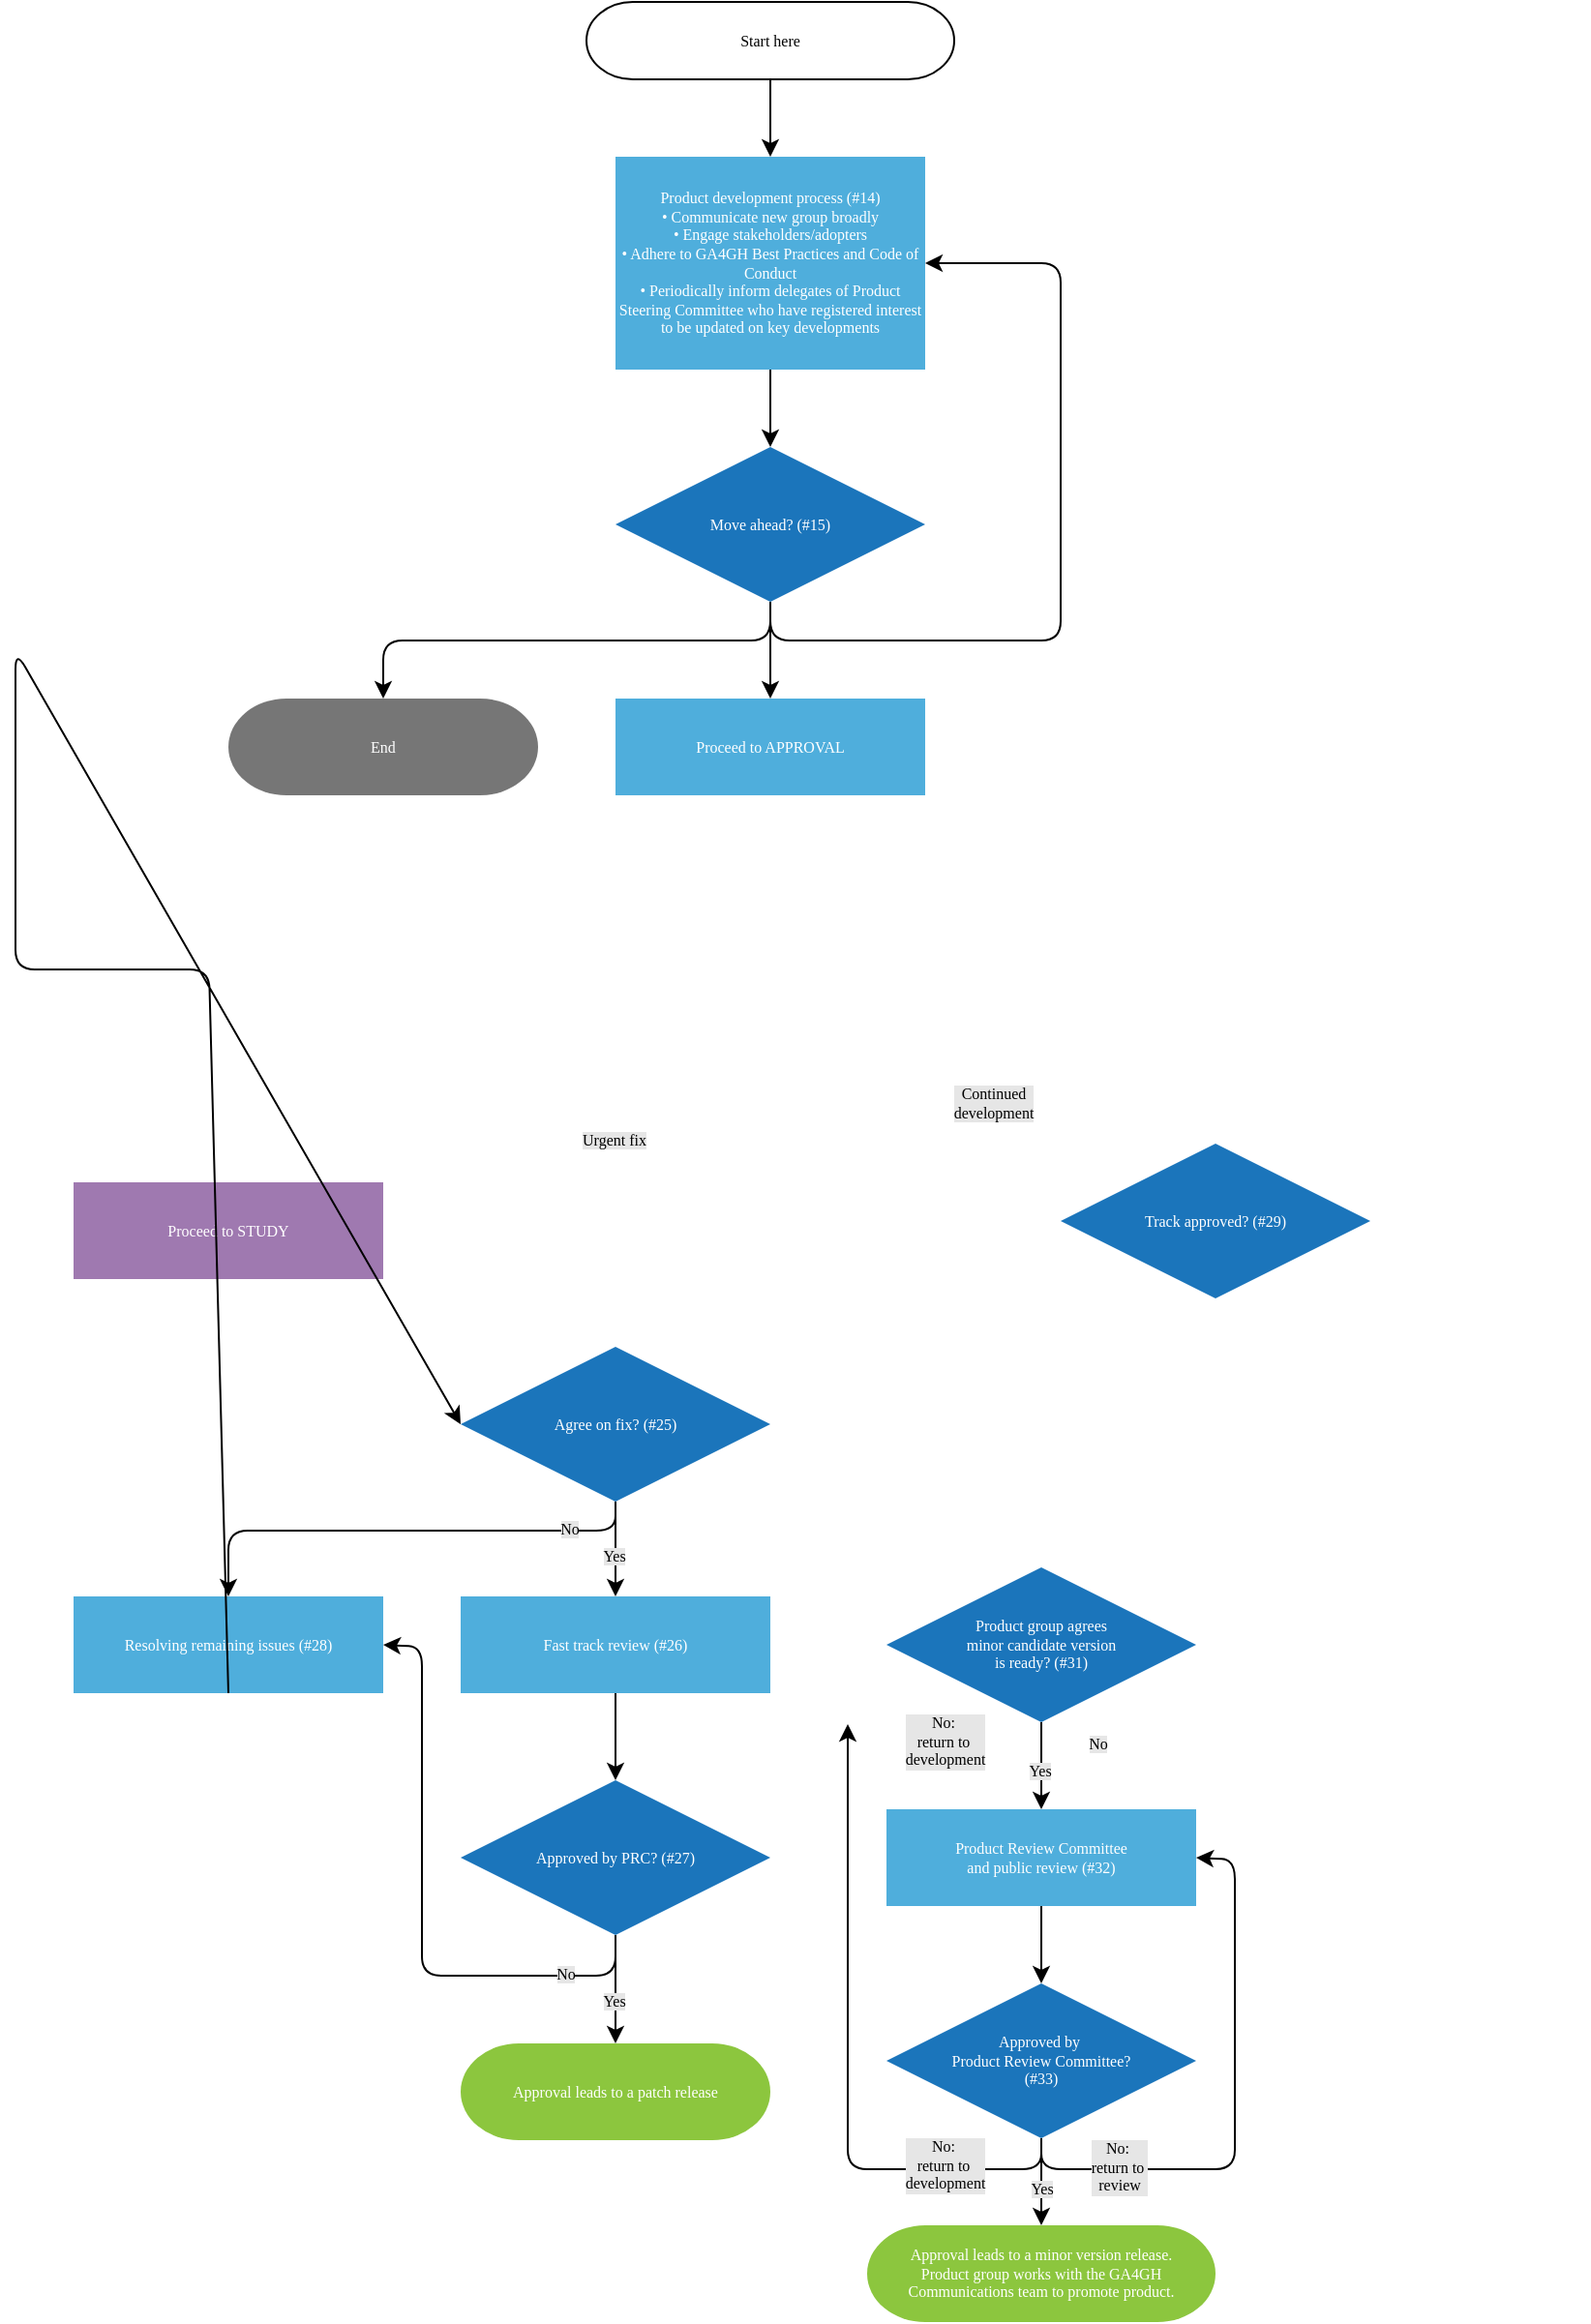 <mxfile version="24.7.7">
  <diagram name="Page-1" id="JKtT9ijfMeD0fgh-phho">
    <mxGraphModel dx="1377" dy="660" grid="1" gridSize="10" guides="1" tooltips="1" connect="1" arrows="1" fold="1" page="1" pageScale="1" pageWidth="850" pageHeight="1100" math="0" shadow="0">
      <root>
        <mxCell id="0" />
        <mxCell id="1" parent="0" />
        <UserObject label="&lt;font color=&quot;#ffffff&quot; style=&quot;font-size: 8px;&quot;&gt;Move ahead? (#15)&lt;/font&gt;" link="#point23" id="G-RJr6JL06SoVc274rdQ-5">
          <mxCell style="rhombus;whiteSpace=wrap;html=1;strokeColor=none;fillColor=#1b75bb;fontFamily=Figtree;fontSource=https%3A%2F%2Ffonts.googleapis.com%2Fcss%3Ffamily%3DFigtree;fontSize=8;" vertex="1" parent="1">
            <mxGeometry x="330" y="260" width="160" height="80" as="geometry" />
          </mxCell>
        </UserObject>
        <UserObject label="&lt;font style=&quot;font-size: 8px;&quot; data-font-src=&quot;https://fonts.googleapis.com/css?family=Figtree&quot; color=&quot;#ffffff&quot;&gt;Proceed to STUDY&lt;/font&gt;" link="#section_4" id="G-RJr6JL06SoVc274rdQ-6">
          <mxCell style="rounded=0;whiteSpace=wrap;html=1;strokeColor=none;fillColor=#9f79b0;fontFamily=Figtree;fontSource=https%3A%2F%2Ffonts.googleapis.com%2Fcss%3Ffamily%3DFigtree;fontSize=8;" vertex="1" parent="1">
            <mxGeometry x="50" y="640" width="160" height="50" as="geometry" />
          </mxCell>
        </UserObject>
        <UserObject label="&lt;font color=&quot;#ffffff&quot;&gt;Product development process (#14)&lt;/font&gt;&lt;div&gt;&lt;font color=&quot;#ffffff&quot;&gt;• Communicate new group broadly&lt;/font&gt;&lt;/div&gt;&lt;div&gt;&lt;font color=&quot;#ffffff&quot;&gt;• Engage stakeholders/adopters&lt;/font&gt;&lt;/div&gt;&lt;div&gt;&lt;font color=&quot;#ffffff&quot;&gt;• Adhere to GA4GH Best Practices and Code of Conduct&lt;/font&gt;&lt;/div&gt;&lt;div&gt;&lt;font color=&quot;#ffffff&quot;&gt;• Periodically inform delegates of Product Steering Committee who have registered interest to be updated on key developments&lt;/font&gt;&lt;/div&gt;" link="#point24" id="G-RJr6JL06SoVc274rdQ-8">
          <mxCell style="rounded=0;whiteSpace=wrap;html=1;strokeColor=none;fillColor=#4FAEDC;fontFamily=Figtree;fontSource=https%3A%2F%2Ffonts.googleapis.com%2Fcss%3Ffamily%3DFigtree;fontSize=8;" vertex="1" parent="1">
            <mxGeometry x="330" y="110" width="160" height="110" as="geometry" />
          </mxCell>
        </UserObject>
        <UserObject label="&lt;span style=&quot;color: rgb(255, 255, 255); font-size: 8px; background-color: initial;&quot;&gt;Track approved? (#29)&lt;/span&gt;" link="#point29" id="G-RJr6JL06SoVc274rdQ-13">
          <mxCell style="rhombus;whiteSpace=wrap;html=1;strokeColor=none;fillColor=#1b75bb;fontFamily=Figtree;fontSource=https%3A%2F%2Ffonts.googleapis.com%2Fcss%3Ffamily%3DFigtree;fontSize=8;" vertex="1" parent="1">
            <mxGeometry x="560" y="620" width="160" height="80" as="geometry" />
          </mxCell>
        </UserObject>
        <UserObject label="&lt;font color=&quot;#ffffff&quot; style=&quot;font-size: 8px;&quot;&gt;Proceed to APPROVAL&lt;/font&gt;" link="#point30" id="G-RJr6JL06SoVc274rdQ-15">
          <mxCell style="rounded=0;whiteSpace=wrap;html=1;strokeColor=none;fillColor=#4FAEDC;fontFamily=Figtree;fontSource=https%3A%2F%2Ffonts.googleapis.com%2Fcss%3Ffamily%3DFigtree;fontSize=8;" vertex="1" parent="1">
            <mxGeometry x="330" y="390" width="160" height="50" as="geometry" />
          </mxCell>
        </UserObject>
        <mxCell id="G-RJr6JL06SoVc274rdQ-16" style="edgeStyle=orthogonalEdgeStyle;rounded=0;orthogonalLoop=1;jettySize=auto;html=1;exitX=0.5;exitY=1;exitDx=0;exitDy=0;entryX=0.5;entryY=0;entryDx=0;entryDy=0;fontSize=8;fontFamily=Figtree;fontSource=https%3A%2F%2Ffonts.googleapis.com%2Fcss%3Ffamily%3DFigtree;" edge="1" parent="1" source="G-RJr6JL06SoVc274rdQ-17" target="G-RJr6JL06SoVc274rdQ-28">
          <mxGeometry relative="1" as="geometry" />
        </mxCell>
        <UserObject label="&lt;span style=&quot;color: rgb(255, 255, 255); font-size: 8px; background-color: initial;&quot;&gt;Product group agrees&lt;/span&gt;&lt;div style=&quot;font-size: 8px;&quot;&gt;&lt;span style=&quot;color: rgb(255, 255, 255); font-size: 8px; background-color: initial;&quot;&gt;minor candidate version&lt;/span&gt;&lt;/div&gt;&lt;div style=&quot;font-size: 8px;&quot;&gt;&lt;span style=&quot;color: rgb(255, 255, 255); font-size: 8px; background-color: initial;&quot;&gt;is ready? (#31)&lt;/span&gt;&lt;/div&gt;" link="#point31" id="G-RJr6JL06SoVc274rdQ-17">
          <mxCell style="rhombus;whiteSpace=wrap;html=1;strokeColor=none;fillColor=#1b75bb;fontFamily=Figtree;fontSource=https%3A%2F%2Ffonts.googleapis.com%2Fcss%3Ffamily%3DFigtree;fontSize=8;" vertex="1" parent="1">
            <mxGeometry x="470" y="839" width="160" height="80" as="geometry" />
          </mxCell>
        </UserObject>
        <UserObject label="&lt;span style=&quot;color: rgb(255, 255, 255); font-size: 8px; background-color: initial;&quot;&gt;Agree on fix? (#25)&lt;/span&gt;" link="#point25" id="G-RJr6JL06SoVc274rdQ-18">
          <mxCell style="rhombus;whiteSpace=wrap;html=1;strokeColor=none;fillColor=#1b75bb;fontFamily=Figtree;fontSource=https%3A%2F%2Ffonts.googleapis.com%2Fcss%3Ffamily%3DFigtree;fontSize=8;" vertex="1" parent="1">
            <mxGeometry x="250" y="725" width="160" height="80" as="geometry" />
          </mxCell>
        </UserObject>
        <mxCell id="G-RJr6JL06SoVc274rdQ-19" style="edgeStyle=orthogonalEdgeStyle;rounded=0;orthogonalLoop=1;jettySize=auto;html=1;exitX=0.5;exitY=1;exitDx=0;exitDy=0;entryX=0.5;entryY=0;entryDx=0;entryDy=0;fontSize=8;fontFamily=Figtree;fontSource=https%3A%2F%2Ffonts.googleapis.com%2Fcss%3Ffamily%3DFigtree;" edge="1" parent="1" source="G-RJr6JL06SoVc274rdQ-20" target="G-RJr6JL06SoVc274rdQ-23">
          <mxGeometry relative="1" as="geometry" />
        </mxCell>
        <UserObject label="&lt;font color=&quot;#ffffff&quot; style=&quot;font-size: 8px;&quot;&gt;Fast track review (#26)&lt;/font&gt;" link="#point26" id="G-RJr6JL06SoVc274rdQ-20">
          <mxCell style="rounded=0;whiteSpace=wrap;html=1;strokeColor=none;fillColor=#4FAEDC;fontFamily=Figtree;fontSource=https%3A%2F%2Ffonts.googleapis.com%2Fcss%3Ffamily%3DFigtree;fontSize=8;" vertex="1" parent="1">
            <mxGeometry x="250" y="854" width="160" height="50" as="geometry" />
          </mxCell>
        </UserObject>
        <UserObject label="&lt;font color=&quot;#ffffff&quot; style=&quot;font-size: 8px;&quot;&gt;Resolving remaining issues (#28)&lt;/font&gt;" link="#point28" id="G-RJr6JL06SoVc274rdQ-21">
          <mxCell style="rounded=0;whiteSpace=wrap;html=1;strokeColor=none;fillColor=#4FAEDC;fontFamily=Figtree;fontSource=https%3A%2F%2Ffonts.googleapis.com%2Fcss%3Ffamily%3DFigtree;fontSize=8;" vertex="1" parent="1">
            <mxGeometry x="50" y="854" width="160" height="50" as="geometry" />
          </mxCell>
        </UserObject>
        <mxCell id="G-RJr6JL06SoVc274rdQ-22" style="edgeStyle=orthogonalEdgeStyle;rounded=0;orthogonalLoop=1;jettySize=auto;html=1;exitX=0.5;exitY=1;exitDx=0;exitDy=0;entryX=0.5;entryY=0;entryDx=0;entryDy=0;fontSize=8;fontFamily=Figtree;fontSource=https%3A%2F%2Ffonts.googleapis.com%2Fcss%3Ffamily%3DFigtree;" edge="1" parent="1" source="G-RJr6JL06SoVc274rdQ-23" target="G-RJr6JL06SoVc274rdQ-24">
          <mxGeometry relative="1" as="geometry" />
        </mxCell>
        <UserObject label="&lt;font color=&quot;#ffffff&quot; style=&quot;font-size: 8px;&quot;&gt;Approved by PRC? (#27)&lt;/font&gt;" link="#point27" id="G-RJr6JL06SoVc274rdQ-23">
          <mxCell style="rhombus;whiteSpace=wrap;html=1;strokeColor=none;fillColor=#1b75bb;fontFamily=Figtree;fontSource=https%3A%2F%2Ffonts.googleapis.com%2Fcss%3Ffamily%3DFigtree;fontSize=8;" vertex="1" parent="1">
            <mxGeometry x="250" y="949" width="160" height="80" as="geometry" />
          </mxCell>
        </UserObject>
        <mxCell id="G-RJr6JL06SoVc274rdQ-24" value="&lt;span style=&quot;font-size: 8px;&quot;&gt;&lt;font style=&quot;font-size: 8px;&quot;&gt;Approval leads to a patch release&lt;/font&gt;&lt;/span&gt;" style="rounded=1;whiteSpace=wrap;html=1;absoluteArcSize=0;arcSize=60;strokeColor=none;fillColor=#8cc63e;fontColor=#FFFFFF;fontFamily=Figtree;fontSource=https%3A%2F%2Ffonts.googleapis.com%2Fcss%3Ffamily%3DFigtree;fontSize=8;" vertex="1" parent="1">
          <mxGeometry x="250" y="1085" width="160" height="50" as="geometry" />
        </mxCell>
        <mxCell id="G-RJr6JL06SoVc274rdQ-25" value="Yes" style="edgeLabel;html=1;align=center;verticalAlign=middle;resizable=0;points=[];labelBackgroundColor=#E6E6E6;fontFamily=Figtree;fontSource=https%3A%2F%2Ffonts.googleapis.com%2Fcss%3Ffamily%3DFigtree;fontSize=8;" vertex="1" connectable="0" parent="1">
          <mxGeometry x="833" y="751" as="geometry">
            <mxPoint x="-504" y="312" as="offset" />
          </mxGeometry>
        </mxCell>
        <mxCell id="G-RJr6JL06SoVc274rdQ-26" value="&lt;span style=&quot;font-size: 8px;&quot;&gt;&lt;font style=&quot;font-size: 8px;&quot;&gt;End&lt;/font&gt;&lt;/span&gt;" style="rounded=1;whiteSpace=wrap;html=1;absoluteArcSize=0;arcSize=60;strokeColor=none;fillColor=#767676;fontColor=#FFFFFF;fontFamily=Figtree;fontSource=https%3A%2F%2Ffonts.googleapis.com%2Fcss%3Ffamily%3DFigtree;fontSize=8;" vertex="1" parent="1">
          <mxGeometry x="130" y="390" width="160" height="50" as="geometry" />
        </mxCell>
        <mxCell id="G-RJr6JL06SoVc274rdQ-27" style="edgeStyle=orthogonalEdgeStyle;rounded=0;orthogonalLoop=1;jettySize=auto;html=1;exitX=0.5;exitY=1;exitDx=0;exitDy=0;entryX=0.5;entryY=0;entryDx=0;entryDy=0;fontSize=8;fontFamily=Figtree;fontSource=https%3A%2F%2Ffonts.googleapis.com%2Fcss%3Ffamily%3DFigtree;" edge="1" parent="1" source="G-RJr6JL06SoVc274rdQ-28" target="G-RJr6JL06SoVc274rdQ-32">
          <mxGeometry relative="1" as="geometry" />
        </mxCell>
        <UserObject label="&lt;font color=&quot;#ffffff&quot; style=&quot;font-size: 8px;&quot;&gt;Product Review Committee&lt;/font&gt;&lt;div style=&quot;font-size: 8px;&quot;&gt;&lt;font color=&quot;#ffffff&quot; style=&quot;font-size: 8px;&quot;&gt;and public review (#32)&lt;/font&gt;&lt;/div&gt;" link="#point32" id="G-RJr6JL06SoVc274rdQ-28">
          <mxCell style="rounded=0;whiteSpace=wrap;html=1;strokeColor=none;fillColor=#4FAEDC;fontFamily=Figtree;fontSource=https%3A%2F%2Ffonts.googleapis.com%2Fcss%3Ffamily%3DFigtree;fontSize=8;" vertex="1" parent="1">
            <mxGeometry x="470" y="964" width="160" height="50" as="geometry" />
          </mxCell>
        </UserObject>
        <mxCell id="G-RJr6JL06SoVc274rdQ-29" value="Yes" style="edgeLabel;html=1;align=center;verticalAlign=middle;resizable=0;points=[];labelBackgroundColor=#E6E6E6;fontFamily=Figtree;fontSource=https%3A%2F%2Ffonts.googleapis.com%2Fcss%3Ffamily%3DFigtree;fontSize=8;" vertex="1" connectable="0" parent="1">
          <mxGeometry x="560" y="751" as="geometry">
            <mxPoint x="-11" y="193" as="offset" />
          </mxGeometry>
        </mxCell>
        <mxCell id="G-RJr6JL06SoVc274rdQ-30" style="edgeStyle=orthogonalEdgeStyle;rounded=0;orthogonalLoop=1;jettySize=auto;html=1;exitX=0.5;exitY=1;exitDx=0;exitDy=0;entryX=0.5;entryY=0;entryDx=0;entryDy=0;fontSize=8;fontFamily=Figtree;fontSource=https%3A%2F%2Ffonts.googleapis.com%2Fcss%3Ffamily%3DFigtree;" edge="1" parent="1" source="G-RJr6JL06SoVc274rdQ-32" target="G-RJr6JL06SoVc274rdQ-33">
          <mxGeometry relative="1" as="geometry" />
        </mxCell>
        <mxCell id="G-RJr6JL06SoVc274rdQ-31" value="Yes" style="edgeLabel;html=1;align=center;verticalAlign=middle;resizable=0;points=[];fontSize=8;fontFamily=Figtree;fontSource=https%3A%2F%2Ffonts.googleapis.com%2Fcss%3Ffamily%3DFigtree;labelBackgroundColor=#E6E6E6;" vertex="1" connectable="0" parent="G-RJr6JL06SoVc274rdQ-30">
          <mxGeometry x="-0.117" y="3" relative="1" as="geometry">
            <mxPoint x="-3" y="6" as="offset" />
          </mxGeometry>
        </mxCell>
        <UserObject label="&lt;span style=&quot;background-color: initial; color: rgb(255, 255, 255); font-size: 8px;&quot;&gt;Approved by&amp;nbsp;&lt;/span&gt;&lt;div&gt;&lt;span style=&quot;background-color: initial; color: rgb(255, 255, 255); font-size: 8px;&quot;&gt;Product Review Committee?&lt;/span&gt;&lt;/div&gt;&lt;div&gt;&lt;span style=&quot;background-color: initial; color: rgb(255, 255, 255); font-size: 8px;&quot;&gt;(#33)&lt;/span&gt;&lt;/div&gt;" link="#point33" id="G-RJr6JL06SoVc274rdQ-32">
          <mxCell style="rhombus;whiteSpace=wrap;html=1;strokeColor=none;fillColor=#1b75bb;fontFamily=Figtree;fontSource=https%3A%2F%2Ffonts.googleapis.com%2Fcss%3Ffamily%3DFigtree;fontSize=8;" vertex="1" parent="1">
            <mxGeometry x="470" y="1054" width="160" height="80" as="geometry" />
          </mxCell>
        </UserObject>
        <mxCell id="G-RJr6JL06SoVc274rdQ-33" value="&lt;span style=&quot;font-size: 8px;&quot;&gt;&lt;font style=&quot;font-size: 8px;&quot;&gt;Approval leads to a minor version release.&lt;/font&gt;&lt;/span&gt;&lt;div style=&quot;font-size: 8px;&quot;&gt;&lt;span style=&quot;font-size: 8px;&quot;&gt;&lt;font style=&quot;font-size: 8px;&quot;&gt;Product group works with the GA4GH&lt;/font&gt;&lt;/span&gt;&lt;/div&gt;&lt;div style=&quot;font-size: 8px;&quot;&gt;&lt;span style=&quot;font-size: 8px;&quot;&gt;&lt;font style=&quot;font-size: 8px;&quot;&gt;Communications team to promote product.&lt;/font&gt;&lt;/span&gt;&lt;/div&gt;" style="rounded=1;whiteSpace=wrap;html=1;absoluteArcSize=0;arcSize=60;strokeColor=none;fillColor=#8cc63e;fontColor=#FFFFFF;fontFamily=Figtree;fontSource=https%3A%2F%2Ffonts.googleapis.com%2Fcss%3Ffamily%3DFigtree;fontSize=8;" vertex="1" parent="1">
          <mxGeometry x="460" y="1179" width="180" height="50" as="geometry" />
        </mxCell>
        <mxCell id="G-RJr6JL06SoVc274rdQ-35" value="&lt;p style=&quot;line-height: 100%; font-size: 8px;&quot;&gt;Start here&lt;/p&gt;" style="rounded=1;whiteSpace=wrap;absoluteArcSize=0;arcSize=60;fontFamily=Figtree;fontSource=https%3A%2F%2Ffonts.googleapis.com%2Fcss%3Ffamily%3DFigtree;fontSize=8;html=1;" vertex="1" parent="1">
          <mxGeometry x="315" y="30" width="190" height="40" as="geometry" />
        </mxCell>
        <mxCell id="G-RJr6JL06SoVc274rdQ-36" value="Urgent fix" style="edgeLabel;html=1;align=center;verticalAlign=middle;resizable=0;points=[];fontFamily=Figtree;fontSource=https%3A%2F%2Ffonts.googleapis.com%2Fcss%3Ffamily%3DFigtree;labelBackgroundColor=#E6E6E6;fontSize=8;" vertex="1" connectable="0" parent="1">
          <mxGeometry x="330" y="620" as="geometry">
            <mxPoint x="-1" y="-2" as="offset" />
          </mxGeometry>
        </mxCell>
        <mxCell id="G-RJr6JL06SoVc274rdQ-37" value="Continued&lt;div&gt;development&lt;/div&gt;" style="edgeLabel;html=1;align=center;verticalAlign=middle;resizable=0;points=[];fontFamily=Figtree;fontSource=https%3A%2F%2Ffonts.googleapis.com%2Fcss%3Ffamily%3DFigtree;labelBackgroundColor=#E6E6E6;fontSize=8;" vertex="1" connectable="0" parent="1">
          <mxGeometry x="520" y="606" as="geometry">
            <mxPoint x="5" y="-7" as="offset" />
          </mxGeometry>
        </mxCell>
        <mxCell id="G-RJr6JL06SoVc274rdQ-38" value="" style="endArrow=classic;html=1;rounded=0;exitX=0.5;exitY=1;exitDx=0;exitDy=0;entryX=0.5;entryY=0;entryDx=0;entryDy=0;" edge="1" parent="1" source="G-RJr6JL06SoVc274rdQ-18" target="G-RJr6JL06SoVc274rdQ-20">
          <mxGeometry width="50" height="50" relative="1" as="geometry">
            <mxPoint x="430" y="860" as="sourcePoint" />
            <mxPoint x="480" y="810" as="targetPoint" />
          </mxGeometry>
        </mxCell>
        <mxCell id="G-RJr6JL06SoVc274rdQ-39" value="" style="endArrow=classic;html=1;rounded=1;exitX=0.5;exitY=1;exitDx=0;exitDy=0;entryX=0.5;entryY=0;entryDx=0;entryDy=0;curved=0;" edge="1" parent="1" source="G-RJr6JL06SoVc274rdQ-18" target="G-RJr6JL06SoVc274rdQ-21">
          <mxGeometry width="50" height="50" relative="1" as="geometry">
            <mxPoint x="430" y="860" as="sourcePoint" />
            <mxPoint x="480" y="810" as="targetPoint" />
            <Array as="points">
              <mxPoint x="330" y="820" />
              <mxPoint x="130" y="820" />
            </Array>
          </mxGeometry>
        </mxCell>
        <mxCell id="G-RJr6JL06SoVc274rdQ-40" value="Yes" style="edgeLabel;html=1;align=center;verticalAlign=middle;resizable=0;points=[];labelBackgroundColor=#E6E6E6;fontFamily=Figtree;fontSource=https%3A%2F%2Ffonts.googleapis.com%2Fcss%3Ffamily%3DFigtree;fontSize=8;" vertex="1" connectable="0" parent="1">
          <mxGeometry x="648" y="791" as="geometry">
            <mxPoint x="-319" y="42" as="offset" />
          </mxGeometry>
        </mxCell>
        <mxCell id="G-RJr6JL06SoVc274rdQ-41" value="No" style="edgeLabel;html=1;align=center;verticalAlign=middle;resizable=0;points=[];labelBackgroundColor=#E6E6E6;fontFamily=Figtree;fontSize=8;fontSource=https%3A%2F%2Ffonts.googleapis.com%2Fcss%3Ffamily%3DFigtree;" vertex="1" connectable="0" parent="1">
          <mxGeometry x="180" y="553" as="geometry">
            <mxPoint x="126" y="266" as="offset" />
          </mxGeometry>
        </mxCell>
        <mxCell id="G-RJr6JL06SoVc274rdQ-42" value="" style="endArrow=classic;html=1;rounded=1;exitX=0.5;exitY=1;exitDx=0;exitDy=0;entryX=0;entryY=0.5;entryDx=0;entryDy=0;curved=0;" edge="1" parent="1" source="G-RJr6JL06SoVc274rdQ-21" target="G-RJr6JL06SoVc274rdQ-18">
          <mxGeometry width="50" height="50" relative="1" as="geometry">
            <mxPoint x="300" y="480" as="sourcePoint" />
            <mxPoint x="350" y="430" as="targetPoint" />
            <Array as="points">
              <mxPoint x="120" y="530" />
              <mxPoint x="20" y="530" />
              <mxPoint x="20" y="365" />
            </Array>
          </mxGeometry>
        </mxCell>
        <mxCell id="G-RJr6JL06SoVc274rdQ-43" value="" style="endArrow=classic;html=1;rounded=1;exitX=0.5;exitY=1;exitDx=0;exitDy=0;entryX=1;entryY=0.5;entryDx=0;entryDy=0;curved=0;" edge="1" parent="1" source="G-RJr6JL06SoVc274rdQ-23" target="G-RJr6JL06SoVc274rdQ-21">
          <mxGeometry width="50" height="50" relative="1" as="geometry">
            <mxPoint x="200" y="960" as="sourcePoint" />
            <mxPoint x="250" y="910" as="targetPoint" />
            <Array as="points">
              <mxPoint x="330" y="1050" />
              <mxPoint x="230" y="1050" />
              <mxPoint x="230" y="880" />
            </Array>
          </mxGeometry>
        </mxCell>
        <mxCell id="G-RJr6JL06SoVc274rdQ-44" value="No" style="edgeLabel;html=1;align=center;verticalAlign=middle;resizable=0;points=[];labelBackgroundColor=#E6E6E6;fontFamily=Figtree;fontSize=8;fontSource=https%3A%2F%2Ffonts.googleapis.com%2Fcss%3Ffamily%3DFigtree;" vertex="1" connectable="0" parent="1">
          <mxGeometry x="178" y="783" as="geometry">
            <mxPoint x="126" y="266" as="offset" />
          </mxGeometry>
        </mxCell>
        <mxCell id="G-RJr6JL06SoVc274rdQ-47" value="&lt;font color=&quot;#000000&quot; style=&quot;font-size: 8px;&quot;&gt;No:&amp;nbsp;&lt;/font&gt;&lt;div&gt;&lt;font color=&quot;#000000&quot; style=&quot;font-size: 8px;&quot;&gt;return to&amp;nbsp;&lt;/font&gt;&lt;div style=&quot;font-size: 8px;&quot;&gt;&lt;font color=&quot;#000000&quot; style=&quot;font-size: 8px;&quot;&gt;development&lt;/font&gt;&lt;/div&gt;&lt;/div&gt;" style="edgeLabel;html=1;align=center;verticalAlign=middle;resizable=0;points=[];labelBackgroundColor=#E6E6E6;fontColor=#FFFFFF;fontSize=8;fontFamily=Figtree;fontSource=https%3A%2F%2Ffonts.googleapis.com%2Fcss%3Ffamily%3DFigtree;" vertex="1" connectable="0" parent="1">
          <mxGeometry x="516" y="790" as="geometry">
            <mxPoint x="-16" y="139" as="offset" />
          </mxGeometry>
        </mxCell>
        <mxCell id="G-RJr6JL06SoVc274rdQ-48" value="No" style="edgeLabel;html=1;align=center;verticalAlign=middle;resizable=0;points=[];labelBackgroundColor=#E6E6E6;fontFamily=Figtree;fontSize=8;fontSource=https%3A%2F%2Ffonts.googleapis.com%2Fcss%3Ffamily%3DFigtree;" vertex="1" connectable="0" parent="1">
          <mxGeometry x="453" y="664" as="geometry">
            <mxPoint x="126" y="266" as="offset" />
          </mxGeometry>
        </mxCell>
        <mxCell id="G-RJr6JL06SoVc274rdQ-49" value="" style="endArrow=classic;html=1;rounded=1;exitX=0.5;exitY=1;exitDx=0;exitDy=0;curved=0;" edge="1" parent="1" source="G-RJr6JL06SoVc274rdQ-32">
          <mxGeometry width="50" height="50" relative="1" as="geometry">
            <mxPoint x="400" y="1080" as="sourcePoint" />
            <mxPoint x="450" y="920" as="targetPoint" />
            <Array as="points">
              <mxPoint x="550" y="1150" />
              <mxPoint x="450" y="1150" />
            </Array>
          </mxGeometry>
        </mxCell>
        <mxCell id="G-RJr6JL06SoVc274rdQ-50" value="&lt;font color=&quot;#000000&quot; style=&quot;font-size: 8px;&quot;&gt;No:&amp;nbsp;&lt;/font&gt;&lt;div&gt;&lt;font color=&quot;#000000&quot; style=&quot;font-size: 8px;&quot;&gt;return to&amp;nbsp;&lt;/font&gt;&lt;div style=&quot;font-size: 8px;&quot;&gt;&lt;font color=&quot;#000000&quot; style=&quot;font-size: 8px;&quot;&gt;development&lt;/font&gt;&lt;/div&gt;&lt;/div&gt;" style="edgeLabel;html=1;align=center;verticalAlign=middle;resizable=0;points=[];labelBackgroundColor=#E6E6E6;fontColor=#FFFFFF;fontSize=8;fontFamily=Figtree;fontSource=https%3A%2F%2Ffonts.googleapis.com%2Fcss%3Ffamily%3DFigtree;" vertex="1" connectable="0" parent="1">
          <mxGeometry x="516" y="1009" as="geometry">
            <mxPoint x="-16" y="139" as="offset" />
          </mxGeometry>
        </mxCell>
        <mxCell id="G-RJr6JL06SoVc274rdQ-51" value="" style="endArrow=classic;html=1;rounded=1;exitX=0.5;exitY=1;exitDx=0;exitDy=0;entryX=1;entryY=0.5;entryDx=0;entryDy=0;curved=0;" edge="1" parent="1" source="G-RJr6JL06SoVc274rdQ-32" target="G-RJr6JL06SoVc274rdQ-28">
          <mxGeometry width="50" height="50" relative="1" as="geometry">
            <mxPoint x="400" y="1020" as="sourcePoint" />
            <mxPoint x="450" y="970" as="targetPoint" />
            <Array as="points">
              <mxPoint x="550" y="1150" />
              <mxPoint x="650" y="1150" />
              <mxPoint x="650" y="990" />
            </Array>
          </mxGeometry>
        </mxCell>
        <mxCell id="G-RJr6JL06SoVc274rdQ-52" value="&lt;font color=&quot;#000000&quot; style=&quot;font-size: 8px;&quot;&gt;No:&amp;nbsp;&lt;/font&gt;&lt;div&gt;&lt;font color=&quot;#000000&quot; style=&quot;font-size: 8px;&quot;&gt;return to&amp;nbsp;&lt;/font&gt;&lt;div style=&quot;font-size: 8px;&quot;&gt;&lt;font color=&quot;#000000&quot;&gt;review&lt;/font&gt;&lt;/div&gt;&lt;/div&gt;" style="edgeLabel;html=1;align=center;verticalAlign=middle;resizable=0;points=[];labelBackgroundColor=#E6E6E6;fontColor=#FFFFFF;fontSize=8;fontFamily=Figtree;fontSource=https%3A%2F%2Ffonts.googleapis.com%2Fcss%3Ffamily%3DFigtree;" vertex="1" connectable="0" parent="1">
          <mxGeometry x="606" y="1010" as="geometry">
            <mxPoint x="-16" y="139" as="offset" />
          </mxGeometry>
        </mxCell>
        <mxCell id="G-RJr6JL06SoVc274rdQ-53" value="" style="endArrow=classic;html=1;rounded=0;exitX=0.5;exitY=1;exitDx=0;exitDy=0;" edge="1" parent="1" source="G-RJr6JL06SoVc274rdQ-35" target="G-RJr6JL06SoVc274rdQ-8">
          <mxGeometry width="50" height="50" relative="1" as="geometry">
            <mxPoint x="370" y="420" as="sourcePoint" />
            <mxPoint x="420" y="370" as="targetPoint" />
          </mxGeometry>
        </mxCell>
        <mxCell id="G-RJr6JL06SoVc274rdQ-54" value="" style="endArrow=classic;html=1;rounded=0;exitX=0.5;exitY=1;exitDx=0;exitDy=0;entryX=0.5;entryY=0;entryDx=0;entryDy=0;" edge="1" parent="1" source="G-RJr6JL06SoVc274rdQ-8" target="G-RJr6JL06SoVc274rdQ-5">
          <mxGeometry width="50" height="50" relative="1" as="geometry">
            <mxPoint x="290" y="260" as="sourcePoint" />
            <mxPoint x="340" y="210" as="targetPoint" />
          </mxGeometry>
        </mxCell>
        <mxCell id="G-RJr6JL06SoVc274rdQ-55" value="" style="endArrow=classic;html=1;rounded=0;exitX=0.5;exitY=1;exitDx=0;exitDy=0;entryX=0.5;entryY=0;entryDx=0;entryDy=0;" edge="1" parent="1" source="G-RJr6JL06SoVc274rdQ-5" target="G-RJr6JL06SoVc274rdQ-15">
          <mxGeometry width="50" height="50" relative="1" as="geometry">
            <mxPoint x="380" y="400" as="sourcePoint" />
            <mxPoint x="430" y="350" as="targetPoint" />
          </mxGeometry>
        </mxCell>
        <mxCell id="G-RJr6JL06SoVc274rdQ-56" value="" style="endArrow=classic;html=1;rounded=1;exitX=0.5;exitY=1;exitDx=0;exitDy=0;entryX=0.5;entryY=0;entryDx=0;entryDy=0;curved=0;" edge="1" parent="1" source="G-RJr6JL06SoVc274rdQ-5" target="G-RJr6JL06SoVc274rdQ-26">
          <mxGeometry width="50" height="50" relative="1" as="geometry">
            <mxPoint x="380" y="400" as="sourcePoint" />
            <mxPoint x="430" y="350" as="targetPoint" />
            <Array as="points">
              <mxPoint x="410" y="360" />
              <mxPoint x="210" y="360" />
            </Array>
          </mxGeometry>
        </mxCell>
        <mxCell id="G-RJr6JL06SoVc274rdQ-57" value="" style="endArrow=classic;html=1;rounded=1;curved=0;" edge="1" parent="1">
          <mxGeometry width="50" height="50" relative="1" as="geometry">
            <mxPoint x="410" y="340" as="sourcePoint" />
            <mxPoint x="490" y="165" as="targetPoint" />
            <Array as="points">
              <mxPoint x="410" y="360" />
              <mxPoint x="560" y="360" />
              <mxPoint x="560" y="165" />
            </Array>
          </mxGeometry>
        </mxCell>
      </root>
    </mxGraphModel>
  </diagram>
</mxfile>
